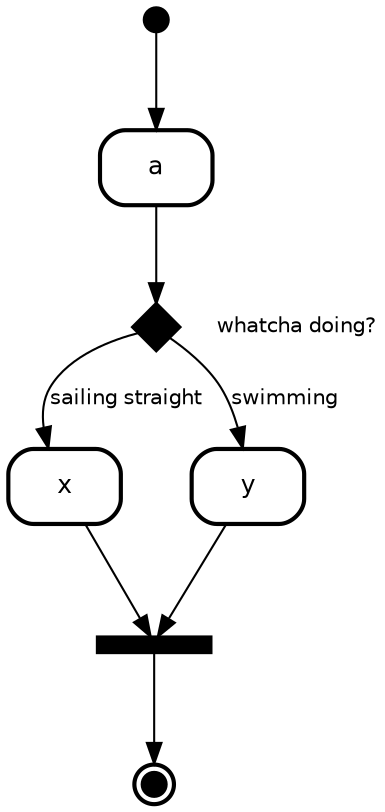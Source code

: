 digraph "state transitions" {
  splines=true ordering=out compound=true overlap=scale K=0.9 epsilon=0.9
  fontname="Helvetica" fontsize=12 penwidth=2.0
  node [shape=Mrecord style=filled fillcolor=white fontname=Helvetica fontsize=12 penwidth=2.0]
  edge [fontname=Helvetica fontsize=10]

    "initial" [shape=circle style=filled fillcolor=black fixedsize=true height=0.15 label=""]
    "a" [label="{a}"]
    "x" [label="{x}"]
    "y" [label="{y}"]
    "^" [shape=diamond fixedsize=shape style=filled fillcolor=black width=0.3 height=0.3 fontsize=10 label=" "]
    "^" -> "^" [label="whatcha doing?\l" color=transparent];
    "]" [shape=rect label=" " fixedsize=shape style=filled fillcolor=black height=0.1]
    "final" [shape=circle style=filled fillcolor=black fixedsize=true height=0.15 peripheries=2 label=""]

    "initial" -> "a" [label=" "]
    "a" -> "^" [label=" "]
    "^" -> "x" [label="sailing straight   \l"]
    "^" -> "y" [label="swimming   \l"]
    "x" -> "]" [label=" "]
    "y" -> "]" [label=" "]
    "]" -> "final" [label=" "]
}
